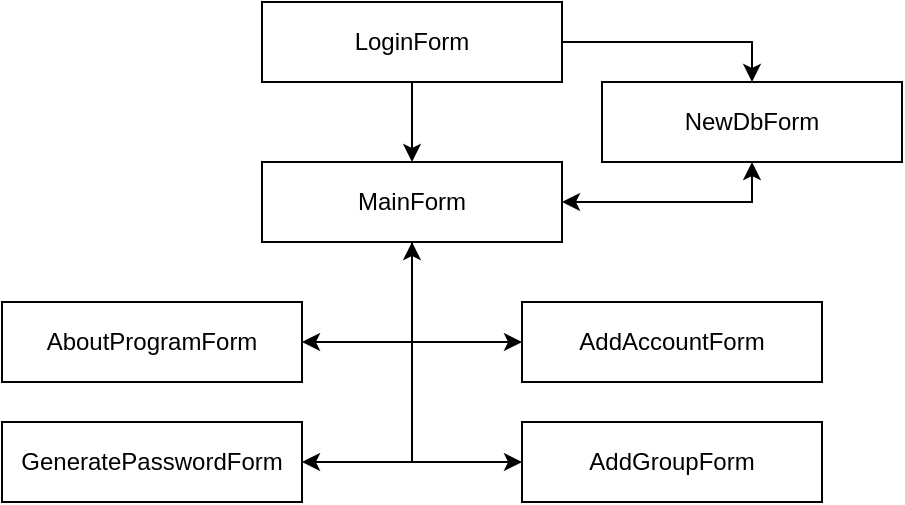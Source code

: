 <mxfile version="20.8.16" type="device"><diagram name="Page-1" id="7yurC4JLyRSnu3IGjYZU"><mxGraphModel dx="1175" dy="702" grid="0" gridSize="10" guides="1" tooltips="1" connect="1" arrows="1" fold="1" page="1" pageScale="1" pageWidth="850" pageHeight="1100" math="0" shadow="0"><root><mxCell id="0"/><mxCell id="1" parent="0"/><mxCell id="uCE9f0gD3Mjf5o0D3K7Z-6" style="edgeStyle=orthogonalEdgeStyle;rounded=0;orthogonalLoop=1;jettySize=auto;html=1;entryX=0.5;entryY=0;entryDx=0;entryDy=0;" edge="1" parent="1" source="uCE9f0gD3Mjf5o0D3K7Z-1" target="uCE9f0gD3Mjf5o0D3K7Z-3"><mxGeometry relative="1" as="geometry"/></mxCell><mxCell id="uCE9f0gD3Mjf5o0D3K7Z-1" value="LoginForm" style="rounded=0;whiteSpace=wrap;html=1;" vertex="1" parent="1"><mxGeometry x="330" y="80" width="150" height="40" as="geometry"/></mxCell><mxCell id="uCE9f0gD3Mjf5o0D3K7Z-2" value="NewDbForm" style="rounded=0;whiteSpace=wrap;html=1;" vertex="1" parent="1"><mxGeometry x="500" y="120" width="150" height="40" as="geometry"/></mxCell><mxCell id="uCE9f0gD3Mjf5o0D3K7Z-11" style="edgeStyle=orthogonalEdgeStyle;rounded=0;orthogonalLoop=1;jettySize=auto;html=1;exitX=0.5;exitY=1;exitDx=0;exitDy=0;entryX=1;entryY=0.5;entryDx=0;entryDy=0;startArrow=none;startFill=0;" edge="1" parent="1" source="uCE9f0gD3Mjf5o0D3K7Z-3" target="uCE9f0gD3Mjf5o0D3K7Z-9"><mxGeometry relative="1" as="geometry"/></mxCell><mxCell id="uCE9f0gD3Mjf5o0D3K7Z-12" style="edgeStyle=orthogonalEdgeStyle;rounded=0;orthogonalLoop=1;jettySize=auto;html=1;entryX=1;entryY=0.5;entryDx=0;entryDy=0;startArrow=none;startFill=0;" edge="1" parent="1" source="uCE9f0gD3Mjf5o0D3K7Z-3" target="uCE9f0gD3Mjf5o0D3K7Z-10"><mxGeometry relative="1" as="geometry"/></mxCell><mxCell id="uCE9f0gD3Mjf5o0D3K7Z-13" style="edgeStyle=orthogonalEdgeStyle;rounded=0;orthogonalLoop=1;jettySize=auto;html=1;entryX=0;entryY=0.5;entryDx=0;entryDy=0;startArrow=none;startFill=0;" edge="1" parent="1" source="uCE9f0gD3Mjf5o0D3K7Z-3" target="uCE9f0gD3Mjf5o0D3K7Z-4"><mxGeometry relative="1" as="geometry"><Array as="points"><mxPoint x="405" y="250"/></Array></mxGeometry></mxCell><mxCell id="uCE9f0gD3Mjf5o0D3K7Z-15" style="edgeStyle=orthogonalEdgeStyle;rounded=0;orthogonalLoop=1;jettySize=auto;html=1;entryX=0;entryY=0.5;entryDx=0;entryDy=0;startArrow=classic;startFill=1;" edge="1" parent="1" source="uCE9f0gD3Mjf5o0D3K7Z-3" target="uCE9f0gD3Mjf5o0D3K7Z-8"><mxGeometry relative="1" as="geometry"/></mxCell><mxCell id="uCE9f0gD3Mjf5o0D3K7Z-3" value="MainForm" style="rounded=0;whiteSpace=wrap;html=1;" vertex="1" parent="1"><mxGeometry x="330" y="160" width="150" height="40" as="geometry"/></mxCell><mxCell id="uCE9f0gD3Mjf5o0D3K7Z-4" value="AddAccountForm" style="rounded=0;whiteSpace=wrap;html=1;" vertex="1" parent="1"><mxGeometry x="460" y="230" width="150" height="40" as="geometry"/></mxCell><mxCell id="uCE9f0gD3Mjf5o0D3K7Z-5" value="" style="endArrow=classic;html=1;rounded=0;exitX=1;exitY=0.5;exitDx=0;exitDy=0;entryX=0.5;entryY=0;entryDx=0;entryDy=0;" edge="1" parent="1" source="uCE9f0gD3Mjf5o0D3K7Z-1" target="uCE9f0gD3Mjf5o0D3K7Z-2"><mxGeometry width="50" height="50" relative="1" as="geometry"><mxPoint x="500" y="90" as="sourcePoint"/><mxPoint x="550" y="40" as="targetPoint"/><Array as="points"><mxPoint x="575" y="100"/></Array></mxGeometry></mxCell><mxCell id="uCE9f0gD3Mjf5o0D3K7Z-7" value="" style="endArrow=classic;html=1;rounded=0;exitX=0.5;exitY=1;exitDx=0;exitDy=0;entryX=1;entryY=0.5;entryDx=0;entryDy=0;startArrow=classic;startFill=1;" edge="1" parent="1" source="uCE9f0gD3Mjf5o0D3K7Z-2" target="uCE9f0gD3Mjf5o0D3K7Z-3"><mxGeometry width="50" height="50" relative="1" as="geometry"><mxPoint x="400" y="390" as="sourcePoint"/><mxPoint x="450" y="340" as="targetPoint"/><Array as="points"><mxPoint x="575" y="180"/></Array></mxGeometry></mxCell><mxCell id="uCE9f0gD3Mjf5o0D3K7Z-8" value="AddGroupForm" style="rounded=0;whiteSpace=wrap;html=1;" vertex="1" parent="1"><mxGeometry x="460" y="290" width="150" height="40" as="geometry"/></mxCell><mxCell id="uCE9f0gD3Mjf5o0D3K7Z-9" value="GeneratePasswordForm" style="rounded=0;whiteSpace=wrap;html=1;" vertex="1" parent="1"><mxGeometry x="200" y="290" width="150" height="40" as="geometry"/></mxCell><mxCell id="uCE9f0gD3Mjf5o0D3K7Z-10" value="AboutProgramForm" style="rounded=0;whiteSpace=wrap;html=1;" vertex="1" parent="1"><mxGeometry x="200" y="230" width="150" height="40" as="geometry"/></mxCell></root></mxGraphModel></diagram></mxfile>